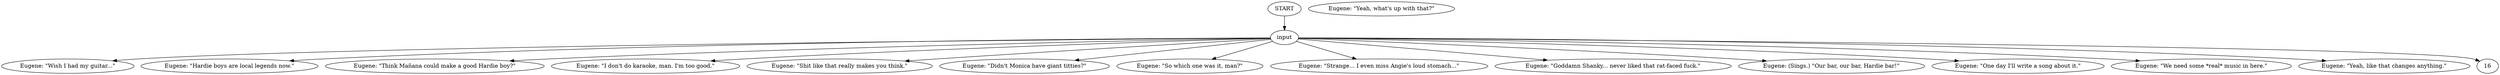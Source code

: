 # WHIRLING F1 / EUGENE barks
# Eugene barks:
# ==================================================
digraph G {
	  0 [label="START"];
	  1 [label="input"];
	  2 [label="Eugene: \"Wish I had my guitar...\""];
	  3 [label="Eugene: \"Hardie boys are local legends now.\""];
	  4 [label="Eugene: \"Yeah, what's up with that?\""];
	  5 [label="Eugene: \"Think Mañana could make a good Hardie boy?\""];
	  6 [label="Eugene: \"I don't do karaoke, man. I'm too good.\""];
	  7 [label="Eugene: \"Shit like that really makes you think.\""];
	  8 [label="Eugene: \"Didn't Monica have giant titties?\""];
	  9 [label="Eugene: \"So which one was it, man?\""];
	  10 [label="Eugene: \"Strange... I even miss Angie's loud stomach...\""];
	  11 [label="Eugene: \"Goddamn Shanky... never liked that rat-faced fuck.\""];
	  12 [label="Eugene: (Sings.) \"Our bar, our bar, Hardie bar!\""];
	  13 [label="Eugene: \"One day I'll write a song about it.\""];
	  14 [label="Eugene: \"We need some *real* music in here.\""];
	  15 [label="Eugene: \"Yeah, like that changes anything.\""];
	  0 -> 1
	  1 -> 2
	  1 -> 3
	  1 -> 5
	  1 -> 6
	  1 -> 7
	  1 -> 8
	  1 -> 9
	  1 -> 10
	  1 -> 11
	  1 -> 12
	  1 -> 13
	  1 -> 14
	  1 -> 15
	  1 -> 16
}

